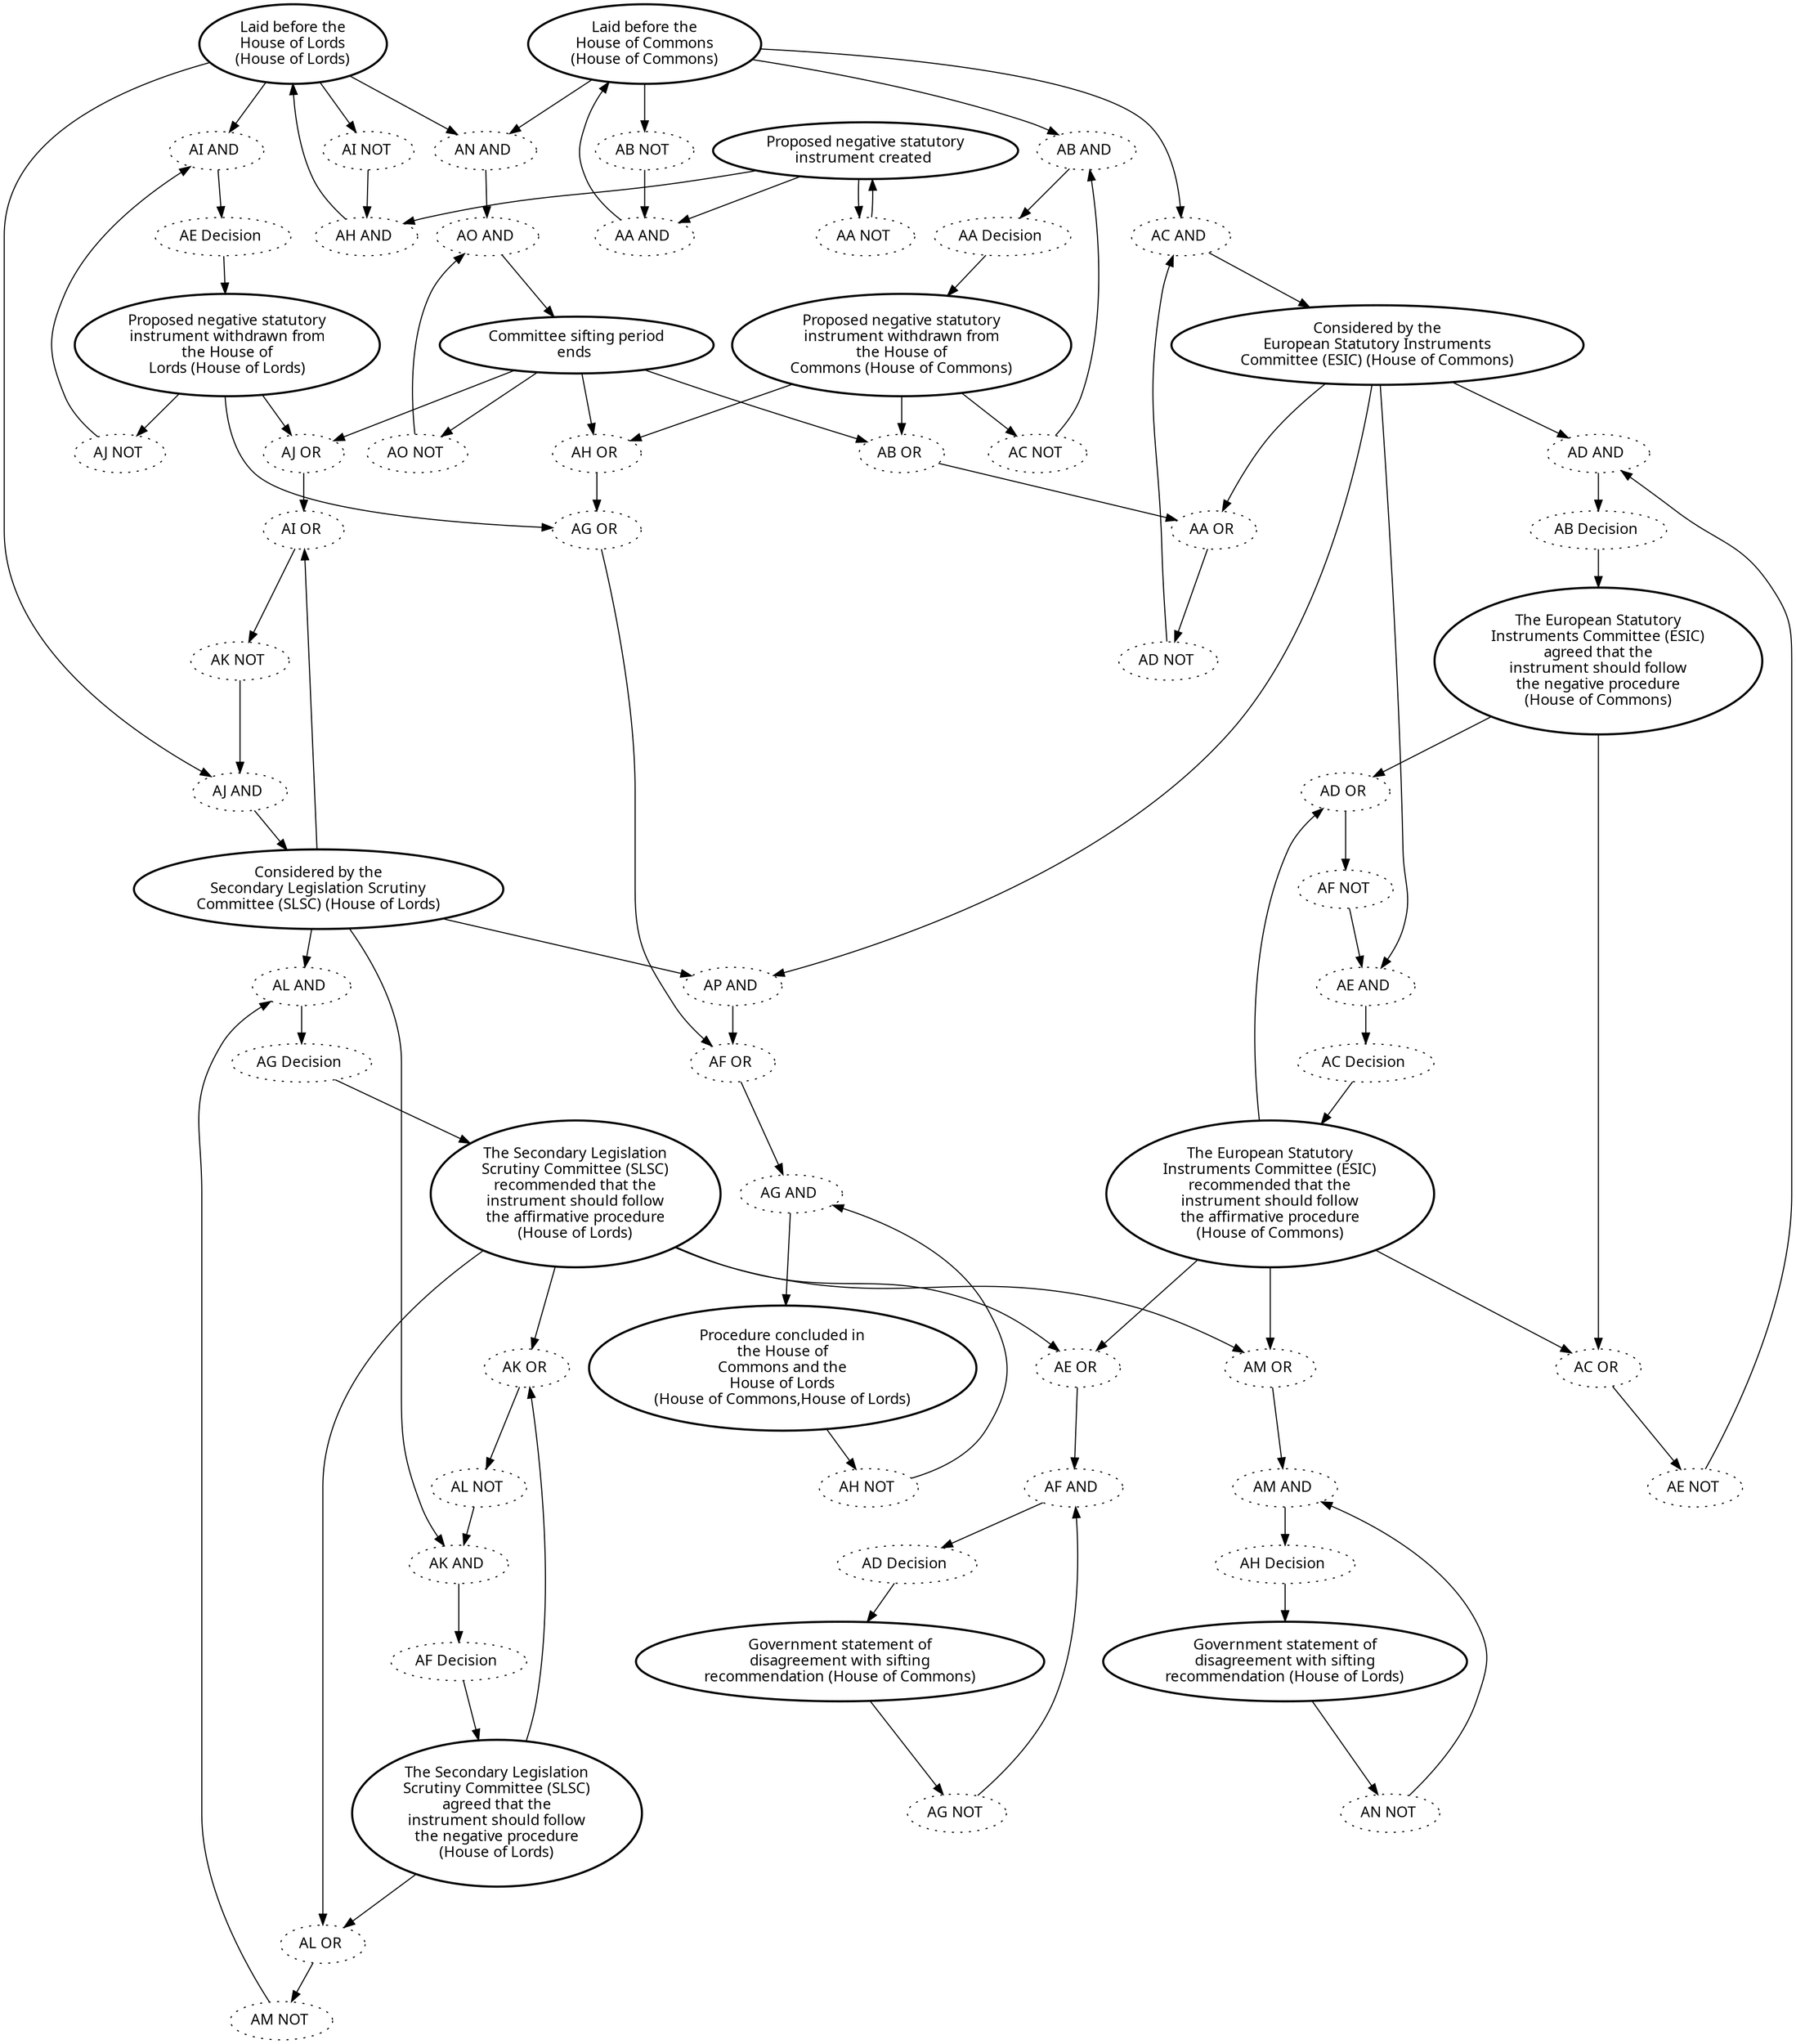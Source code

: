 digraph{graph[fontname="calibri"];node[fontname="calibri"];edge[fontname="calibri"];edge [style=solid, color=black];"4"->"283"[label=""];edge[style=solid, color=black];edge [style=solid, color=black];"4"->"326"[label=""];edge[style=solid, color=black];edge [style=solid, color=black];"4"->"539"[label=""];edge[style=solid, color=black];edge [style=solid, color=black];"4"->"540"[label=""];edge[style=solid, color=black];edge [style=solid, color=black];"12"->"326"[label=""];edge[style=solid, color=black];edge [style=solid, color=black];"12"->"306"[label=""];edge[style=solid, color=black];edge [style=solid, color=black];"12"->"307"[label=""];edge[style=solid, color=black];edge [style=solid, color=black];"12"->"310"[label=""];edge[style=solid, color=black];edge [style=solid, color=black];"19"->"299"[label=""];edge[style=solid, color=black];edge [style=solid, color=black];"19"->"312"[label=""];edge[style=solid, color=black];edge [style=solid, color=black];"19"->"314"[label=""];edge[style=solid, color=black];edge [style=solid, color=black];"19"->"315"[label=""];edge[style=solid, color=black];edge [style=solid, color=black];"65"->"291"[label=""];edge[style=solid, color=black];edge [style=solid, color=black];"65"->"290"[label=""];edge[style=solid, color=black];edge [style=solid, color=black];"66"->"291"[label=""];edge[style=solid, color=black];edge [style=solid, color=black];"66"->"290"[label=""];edge[style=solid, color=black];edge [style=solid, color=black];"66"->"295"[label=""];edge[style=solid, color=black];edge [style=solid, color=black];"66"->"322"[label=""];edge[style=solid, color=black];edge [style=solid, color=black];"71"->"286"[label=""];edge[style=solid, color=black];edge [style=solid, color=black];"71"->"304"[label=""];edge[style=solid, color=black];edge [style=solid, color=black];"71"->"328"[label=""];edge[style=solid, color=black];edge [style=solid, color=black];"71"->"313"[label=""];edge[style=solid, color=black];edge [style=solid, color=black];"81"->"295"[label=""];edge[style=solid, color=black];edge [style=solid, color=black];"81"->"317"[label=""];edge[style=solid, color=black];edge [style=solid, color=black];"81"->"318"[label=""];edge[style=solid, color=black];edge [style=solid, color=black];"81"->"322"[label=""];edge[style=solid, color=black];edge [style=solid, color=black];"93"->"285"[label=""];edge[style=solid, color=black];edge [style=solid, color=black];"93"->"287"[label=""];edge[style=solid, color=black];edge [style=solid, color=black];"93"->"299"[label=""];edge[style=solid, color=black];edge [style=solid, color=black];"93"->"288"[label=""];edge[style=solid, color=black];edge [style=solid, color=black];"98"->"317"[label=""];edge[style=solid, color=black];edge [style=solid, color=black];"98"->"318"[label=""];edge[style=solid, color=black];edge [style=solid, color=black];"99"->"305"[label=""];edge[style=solid, color=black];edge [style=solid, color=black];"99"->"538"[label=""];edge[style=solid, color=black];edge [style=solid, color=black];"99"->"542"[label=""];edge[style=solid, color=black];edge [style=solid, color=black];"108"->"303"[label=""];edge[style=solid, color=black];edge [style=solid, color=black];"108"->"308"[label=""];edge[style=solid, color=black];edge [style=solid, color=black];"108"->"313"[label=""];edge[style=solid, color=black];edge [style=solid, color=black];"109"->"282"[label=""];edge[style=solid, color=black];edge [style=solid, color=black];"109"->"286"[label=""];edge[style=solid, color=black];edge [style=solid, color=black];"109"->"304"[label=""];edge[style=solid, color=black];edge [style=solid, color=black];"111"->"301"[label=""];edge[style=solid, color=black];edge [style=solid, color=black];"113"->"297"[label=""];edge[style=solid, color=black];edge [style=solid, color=black];"114"->"325"[label=""];edge[style=solid, color=black];edge [style=solid, color=black];"281"->"109"[label=""];edge[style=solid, color=black];edge [style=solid, color=black];"282"->"540"[label=""];edge[style=solid, color=black];edge [style=solid, color=black];"283"->"93"[label=""];edge[style=solid, color=black];edge [style=solid, color=black];"284"->"283"[label=""];edge[style=solid, color=black];edge [style=solid, color=black];"285"->"284"[label=""];edge[style=solid, color=black];edge [style=solid, color=black];"286"->"285"[label=""];edge[style=solid, color=black];edge [style=solid, color=black];"287"->"293"[label=""];edge[style=solid, color=black];edge [style=solid, color=black];"288"->"294"[label=""];edge[style=solid, color=black];edge [style=solid, color=black];"289"->"287"[label=""];edge[style=solid, color=black];edge [style=solid, color=black];"290"->"289"[label=""];edge[style=solid, color=black];edge [style=solid, color=black];"291"->"292"[label=""];edge[style=solid, color=black];edge [style=solid, color=black];"292"->"288"[label=""];edge[style=solid, color=black];edge [style=solid, color=black];"293"->"65"[label=""];edge[style=solid, color=black];edge [style=solid, color=black];"294"->"66"[label=""];edge[style=solid, color=black];edge [style=solid, color=black];"295"->"296"[label=""];edge[style=solid, color=black];edge [style=solid, color=black];"296"->"298"[label=""];edge[style=solid, color=black];edge [style=solid, color=black];"297"->"296"[label=""];edge[style=solid, color=black];edge [style=solid, color=black];"298"->"113"[label=""];edge[style=solid, color=black];edge [style=solid, color=black];"299"->"302"[label=""];edge[style=solid, color=black];edge [style=solid, color=black];"300"->"111"[label=""];edge[style=solid, color=black];edge [style=solid, color=black];"301"->"300"[label=""];edge[style=solid, color=black];edge [style=solid, color=black];"302"->"300"[label=""];edge[style=solid, color=black];edge [style=solid, color=black];"303"->"302"[label=""];edge[style=solid, color=black];edge [style=solid, color=black];"304"->"303"[label=""];edge[style=solid, color=black];edge [style=solid, color=black];"305"->"12"[label=""];edge[style=solid, color=black];edge [style=solid, color=black];"306"->"305"[label=""];edge[style=solid, color=black];edge [style=solid, color=black];"307"->"309"[label=""];edge[style=solid, color=black];edge [style=solid, color=black];"308"->"307"[label=""];edge[style=solid, color=black];edge [style=solid, color=black];"309"->"108"[label=""];edge[style=solid, color=black];edge [style=solid, color=black];"310"->"19"[label=""];edge[style=solid, color=black];edge [style=solid, color=black];"311"->"310"[label=""];edge[style=solid, color=black];edge [style=solid, color=black];"312"->"311"[label=""];edge[style=solid, color=black];edge [style=solid, color=black];"313"->"312"[label=""];edge[style=solid, color=black];edge [style=solid, color=black];"314"->"320"[label=""];edge[style=solid, color=black];edge [style=solid, color=black];"315"->"321"[label=""];edge[style=solid, color=black];edge [style=solid, color=black];"316"->"314"[label=""];edge[style=solid, color=black];edge [style=solid, color=black];"317"->"316"[label=""];edge[style=solid, color=black];edge [style=solid, color=black];"318"->"319"[label=""];edge[style=solid, color=black];edge [style=solid, color=black];"319"->"315"[label=""];edge[style=solid, color=black];edge [style=solid, color=black];"320"->"98"[label=""];edge[style=solid, color=black];edge [style=solid, color=black];"321"->"81"[label=""];edge[style=solid, color=black];edge [style=solid, color=black];"322"->"323"[label=""];edge[style=solid, color=black];edge [style=solid, color=black];"323"->"324"[label=""];edge[style=solid, color=black];edge [style=solid, color=black];"324"->"114"[label=""];edge[style=solid, color=black];edge [style=solid, color=black];"325"->"323"[label=""];edge[style=solid, color=black];edge [style=solid, color=black];"326"->"327"[label=""];edge[style=solid, color=black];edge [style=solid, color=black];"327"->"71"[label=""];edge[style=solid, color=black];edge [style=solid, color=black];"328"->"327"[label=""];edge[style=solid, color=black];edge [style=solid, color=black];"538"->"4"[label=""];edge[style=solid, color=black];edge [style=solid, color=black];"539"->"538"[label=""];edge[style=solid, color=black];edge [style=solid, color=black];"540"->"281"[label=""];edge[style=solid, color=black];edge [style=solid, color=black];"542"->"99"[label=""];edge[style=solid, color=black];"4" [label="Laid before the\nHouse of Commons\n(House of Commons)", style=bold];"12" [label="Laid before the\nHouse of Lords\n(House of Lords)", style=bold];"19" [label="Considered by the\nSecondary Legislation Scrutiny\nCommittee (SLSC) (House of Lords)", style=bold];"65" [label="The European Statutory\nInstruments Committee (ESIC)\nagreed that the\ninstrument should follow\nthe negative procedure\n(House of Commons)", style=bold];"66" [label="The European Statutory\nInstruments Committee (ESIC)\nrecommended that the\ninstrument should follow\nthe affirmative procedure\n(House of Commons)", style=bold];"71" [label="Committee sifting period\nends ", style=bold];"81" [label="The Secondary Legislation\nScrutiny Committee (SLSC)\nrecommended that the\ninstrument should follow\nthe affirmative procedure\n(House of Lords)", style=bold];"93" [label="Considered by the\nEuropean Statutory Instruments\nCommittee (ESIC) (House of Commons)", style=bold];"98" [label="The Secondary Legislation\nScrutiny Committee (SLSC)\nagreed that the\ninstrument should follow\nthe negative procedure\n(House of Lords)", style=bold];"99" [label="Proposed negative statutory\ninstrument created ", style=bold];"108" [label="Proposed negative statutory\ninstrument withdrawn from\nthe House of\nLords (House of Lords)", style=bold];"109" [label="Proposed negative statutory\ninstrument withdrawn from\nthe House of\nCommons (House of Commons)", style=bold];"111" [label="Procedure concluded in\nthe House of\nCommons and the\nHouse of Lords\n(House of Commons,House of Lords)", style=bold];"113" [label="Government statement of\ndisagreement with sifting\nrecommendation (House of Commons)", style=bold];"114" [label="Government statement of\ndisagreement with sifting\nrecommendation (House of Lords)", style=bold];"281" [label="AA Decision ", style=dotted];"282" [label="AC NOT ", style=dotted];"283" [label="AC AND ", style=dotted];"284" [label="AD NOT ", style=dotted];"285" [label="AA OR ", style=dotted];"286" [label="AB OR ", style=dotted];"287" [label="AD AND ", style=dotted];"288" [label="AE AND ", style=dotted];"289" [label="AE NOT ", style=dotted];"290" [label="AC OR ", style=dotted];"291" [label="AD OR ", style=dotted];"292" [label="AF NOT ", style=dotted];"293" [label="AB Decision ", style=dotted];"294" [label="AC Decision ", style=dotted];"295" [label="AE OR ", style=dotted];"296" [label="AF AND ", style=dotted];"297" [label="AG NOT ", style=dotted];"298" [label="AD Decision ", style=dotted];"299" [label="AP AND ", style=dotted];"300" [label="AG AND ", style=dotted];"301" [label="AH NOT ", style=dotted];"302" [label="AF OR ", style=dotted];"303" [label="AG OR ", style=dotted];"304" [label="AH OR ", style=dotted];"305" [label="AH AND ", style=dotted];"306" [label="AI NOT ", style=dotted];"307" [label="AI AND ", style=dotted];"308" [label="AJ NOT ", style=dotted];"309" [label="AE Decision ", style=dotted];"310" [label="AJ AND ", style=dotted];"311" [label="AK NOT ", style=dotted];"312" [label="AI OR ", style=dotted];"313" [label="AJ OR ", style=dotted];"314" [label="AK AND ", style=dotted];"315" [label="AL AND ", style=dotted];"316" [label="AL NOT ", style=dotted];"317" [label="AK OR ", style=dotted];"318" [label="AL OR ", style=dotted];"319" [label="AM NOT ", style=dotted];"320" [label="AF Decision ", style=dotted];"321" [label="AG Decision ", style=dotted];"322" [label="AM OR ", style=dotted];"323" [label="AM AND ", style=dotted];"324" [label="AH Decision ", style=dotted];"325" [label="AN NOT ", style=dotted];"326" [label="AN AND ", style=dotted];"327" [label="AO AND ", style=dotted];"328" [label="AO NOT ", style=dotted];"538" [label="AA AND ", style=dotted];"539" [label="AB NOT ", style=dotted];"540" [label="AB AND ", style=dotted];"542" [label="AA NOT ", style=dotted];}